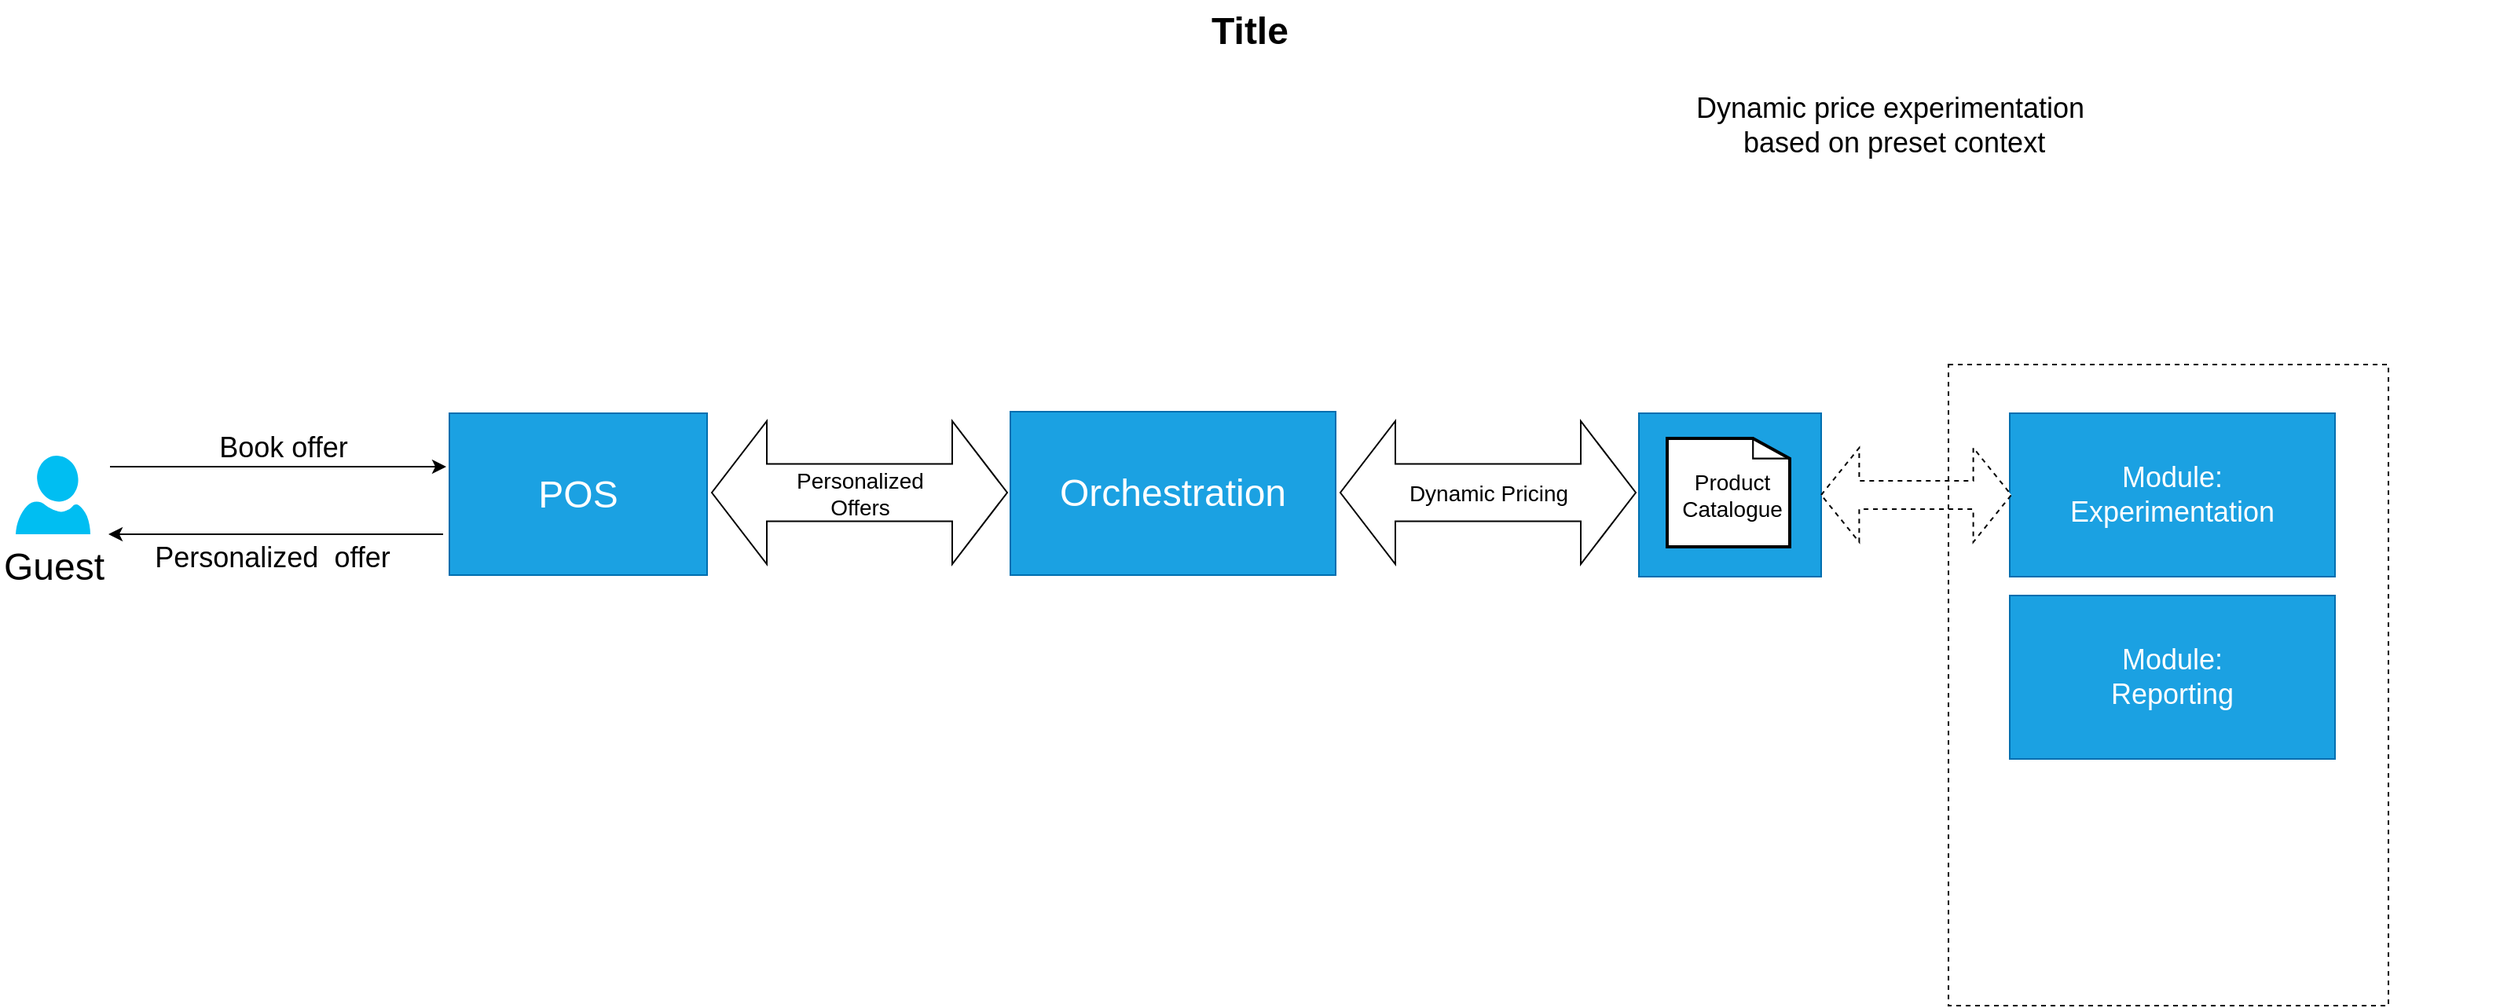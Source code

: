 <mxfile version="21.1.5" type="github">
  <diagram name="Page-1" id="74b105a0-9070-1c63-61bc-23e55f88626e">
    <mxGraphModel dx="1764" dy="1044" grid="1" gridSize="10" guides="1" tooltips="1" connect="1" arrows="1" fold="1" page="1" pageScale="1.5" pageWidth="1169" pageHeight="826" background="none" math="0" shadow="0">
      <root>
        <mxCell id="0" style=";html=1;" />
        <mxCell id="1" style=";html=1;" parent="0" />
        <mxCell id="10b056a9c633e61c-30" value="Title" style="text;strokeColor=none;fillColor=none;html=1;fontSize=24;fontStyle=1;verticalAlign=middle;align=center;" parent="1" vertex="1">
          <mxGeometry x="80" y="40" width="1590" height="40" as="geometry" />
        </mxCell>
        <mxCell id="boQCoTf2LVf0JerHzZlF-1" value="&lt;font style=&quot;font-size: 24px;&quot;&gt;Guest&lt;/font&gt;" style="verticalLabelPosition=bottom;html=1;verticalAlign=top;align=center;strokeColor=none;fillColor=#00BEF2;shape=mxgraph.azure.user;" vertex="1" parent="1">
          <mxGeometry x="90" y="330" width="47.5" height="50" as="geometry" />
        </mxCell>
        <mxCell id="boQCoTf2LVf0JerHzZlF-5" value="&lt;font style=&quot;font-size: 24px;&quot;&gt;POS&lt;/font&gt;" style="rounded=0;whiteSpace=wrap;html=1;fillColor=#1ba1e2;fontColor=#ffffff;strokeColor=#006EAF;" vertex="1" parent="1">
          <mxGeometry x="366" y="303" width="164" height="103" as="geometry" />
        </mxCell>
        <mxCell id="boQCoTf2LVf0JerHzZlF-6" value="" style="endArrow=classic;html=1;rounded=0;" edge="1" parent="1">
          <mxGeometry width="50" height="50" relative="1" as="geometry">
            <mxPoint x="150" y="337" as="sourcePoint" />
            <mxPoint x="364" y="337" as="targetPoint" />
          </mxGeometry>
        </mxCell>
        <mxCell id="boQCoTf2LVf0JerHzZlF-7" value="" style="endArrow=classic;html=1;rounded=0;entryX=0;entryY=1;entryDx=0;entryDy=0;entryPerimeter=0;" edge="1" parent="1">
          <mxGeometry width="50" height="50" relative="1" as="geometry">
            <mxPoint x="362" y="380" as="sourcePoint" />
            <mxPoint x="149" y="380.0" as="targetPoint" />
          </mxGeometry>
        </mxCell>
        <mxCell id="boQCoTf2LVf0JerHzZlF-8" value="&lt;font style=&quot;font-size: 18px;&quot;&gt;Book offer&lt;/font&gt;" style="text;html=1;align=center;verticalAlign=middle;resizable=0;points=[];autosize=1;strokeColor=none;fillColor=none;" vertex="1" parent="1">
          <mxGeometry x="205" y="305" width="110" height="40" as="geometry" />
        </mxCell>
        <mxCell id="boQCoTf2LVf0JerHzZlF-9" value="&lt;font style=&quot;font-size: 18px;&quot;&gt;Personalized&amp;nbsp; offer&lt;/font&gt;" style="text;html=1;align=center;verticalAlign=middle;resizable=0;points=[];autosize=1;strokeColor=none;fillColor=none;" vertex="1" parent="1">
          <mxGeometry x="168" y="375" width="170" height="40" as="geometry" />
        </mxCell>
        <mxCell id="boQCoTf2LVf0JerHzZlF-13" value="&lt;font style=&quot;font-size: 14px;&quot;&gt;Personalized&lt;br&gt;Offers&lt;/font&gt;" style="html=1;shadow=0;dashed=0;align=center;verticalAlign=middle;shape=mxgraph.arrows2.twoWayArrow;dy=0.6;dx=35;" vertex="1" parent="1">
          <mxGeometry x="533" y="308" width="188" height="91" as="geometry" />
        </mxCell>
        <mxCell id="boQCoTf2LVf0JerHzZlF-18" value="&lt;font style=&quot;font-size: 24px;&quot;&gt;Orchestration&lt;/font&gt;" style="rounded=0;whiteSpace=wrap;html=1;fillColor=#1ba1e2;fontColor=#ffffff;strokeColor=#006EAF;" vertex="1" parent="1">
          <mxGeometry x="723" y="302" width="207" height="104" as="geometry" />
        </mxCell>
        <mxCell id="boQCoTf2LVf0JerHzZlF-19" value="&lt;span style=&quot;font-size: 14px;&quot;&gt;Dynamic Pricing&lt;/span&gt;" style="html=1;shadow=0;dashed=0;align=center;verticalAlign=middle;shape=mxgraph.arrows2.twoWayArrow;dy=0.6;dx=35;" vertex="1" parent="1">
          <mxGeometry x="933" y="308" width="188" height="91" as="geometry" />
        </mxCell>
        <mxCell id="boQCoTf2LVf0JerHzZlF-20" value="" style="rounded=0;whiteSpace=wrap;html=1;fillColor=#1ba1e2;fontColor=#ffffff;strokeColor=#006EAF;" vertex="1" parent="1">
          <mxGeometry x="1123" y="303" width="116" height="104" as="geometry" />
        </mxCell>
        <mxCell id="boQCoTf2LVf0JerHzZlF-22" value="" style="shape=mxgraph.cisco.misc.page_icon;html=1;pointerEvents=1;dashed=0;strokeWidth=2;verticalLabelPosition=bottom;verticalAlign=top;align=center;outlineConnect=0;" vertex="1" parent="1">
          <mxGeometry x="1141" y="319" width="78" height="69" as="geometry" />
        </mxCell>
        <mxCell id="boQCoTf2LVf0JerHzZlF-23" value="&lt;span style=&quot;font-size: 14px;&quot;&gt;Product&lt;br&gt;Catalogue&lt;/span&gt;" style="text;html=1;align=center;verticalAlign=middle;resizable=0;points=[];autosize=1;strokeColor=none;fillColor=none;" vertex="1" parent="1">
          <mxGeometry x="1137" y="330" width="90" height="50" as="geometry" />
        </mxCell>
        <mxCell id="boQCoTf2LVf0JerHzZlF-24" value="&lt;font style=&quot;font-size: 18px;&quot;&gt;Module: &lt;br&gt;Experimentation&lt;/font&gt;" style="rounded=0;whiteSpace=wrap;html=1;fillColor=#1ba1e2;fontColor=#ffffff;strokeColor=#006EAF;" vertex="1" parent="1">
          <mxGeometry x="1359" y="303" width="207" height="104" as="geometry" />
        </mxCell>
        <mxCell id="boQCoTf2LVf0JerHzZlF-25" value="&lt;font style=&quot;font-size: 18px;&quot;&gt;Module:&lt;br&gt;Reporting&lt;/font&gt;" style="rounded=0;whiteSpace=wrap;html=1;fillColor=#1ba1e2;fontColor=#ffffff;strokeColor=#006EAF;" vertex="1" parent="1">
          <mxGeometry x="1359" y="419" width="207" height="104" as="geometry" />
        </mxCell>
        <mxCell id="boQCoTf2LVf0JerHzZlF-28" value="" style="shape=doubleArrow;whiteSpace=wrap;html=1;dashed=1;" vertex="1" parent="1">
          <mxGeometry x="1239" y="325" width="121" height="60" as="geometry" />
        </mxCell>
        <mxCell id="boQCoTf2LVf0JerHzZlF-29" value="" style="rounded=0;whiteSpace=wrap;html=1;fillColor=none;dashed=1;" vertex="1" parent="1">
          <mxGeometry x="1320" y="272" width="280" height="408" as="geometry" />
        </mxCell>
        <mxCell id="boQCoTf2LVf0JerHzZlF-30" value="&lt;font style=&quot;font-size: 18px;&quot;&gt;Dynamic price experimentation&amp;nbsp;&lt;br&gt;based on preset context&lt;br&gt;&lt;/font&gt;" style="text;html=1;align=center;verticalAlign=middle;resizable=0;points=[];autosize=1;strokeColor=none;fillColor=none;" vertex="1" parent="1">
          <mxGeometry x="1145" y="90" width="280" height="60" as="geometry" />
        </mxCell>
      </root>
    </mxGraphModel>
  </diagram>
</mxfile>

